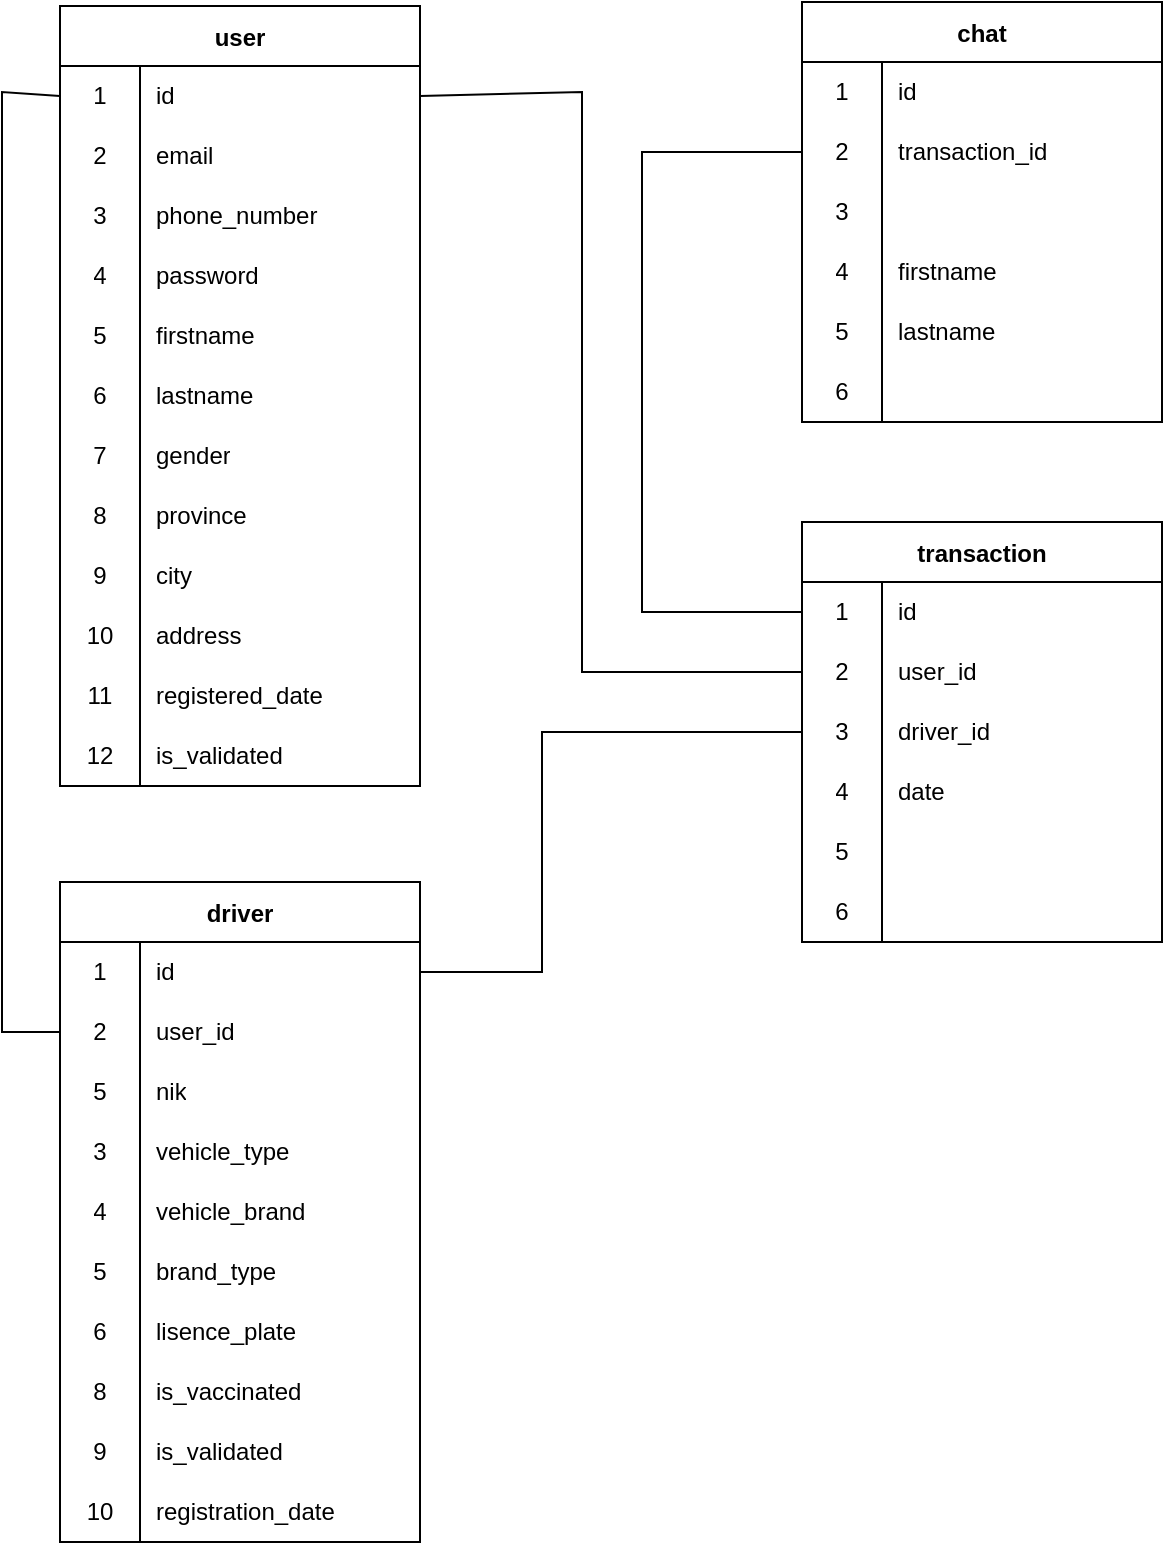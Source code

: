 <mxfile version="20.7.2" type="device"><diagram id="0uTkHXqYrt8VsNMhN0Wk" name="Page-1"><mxGraphModel dx="879" dy="506" grid="1" gridSize="10" guides="1" tooltips="1" connect="1" arrows="1" fold="1" page="1" pageScale="1" pageWidth="850" pageHeight="1100" math="0" shadow="0"><root><mxCell id="0"/><mxCell id="1" parent="0"/><mxCell id="mK8PE-JfSmVVqiOsxwQv-1" value="user" style="shape=table;startSize=30;container=1;collapsible=0;childLayout=tableLayout;fixedRows=1;rowLines=0;fontStyle=1;" parent="1" vertex="1"><mxGeometry x="79" y="282" width="180" height="390" as="geometry"/></mxCell><mxCell id="mK8PE-JfSmVVqiOsxwQv-2" value="" style="shape=tableRow;horizontal=0;startSize=0;swimlaneHead=0;swimlaneBody=0;top=0;left=0;bottom=0;right=0;collapsible=0;dropTarget=0;fillColor=none;points=[[0,0.5],[1,0.5]];portConstraint=eastwest;" parent="mK8PE-JfSmVVqiOsxwQv-1" vertex="1"><mxGeometry y="30" width="180" height="30" as="geometry"/></mxCell><mxCell id="mK8PE-JfSmVVqiOsxwQv-3" value="1" style="shape=partialRectangle;html=1;whiteSpace=wrap;connectable=0;fillColor=none;top=0;left=0;bottom=0;right=0;overflow=hidden;pointerEvents=1;" parent="mK8PE-JfSmVVqiOsxwQv-2" vertex="1"><mxGeometry width="40" height="30" as="geometry"><mxRectangle width="40" height="30" as="alternateBounds"/></mxGeometry></mxCell><mxCell id="mK8PE-JfSmVVqiOsxwQv-4" value="id" style="shape=partialRectangle;html=1;whiteSpace=wrap;connectable=0;fillColor=none;top=0;left=0;bottom=0;right=0;align=left;spacingLeft=6;overflow=hidden;" parent="mK8PE-JfSmVVqiOsxwQv-2" vertex="1"><mxGeometry x="40" width="140" height="30" as="geometry"><mxRectangle width="140" height="30" as="alternateBounds"/></mxGeometry></mxCell><mxCell id="mK8PE-JfSmVVqiOsxwQv-5" value="" style="shape=tableRow;horizontal=0;startSize=0;swimlaneHead=0;swimlaneBody=0;top=0;left=0;bottom=0;right=0;collapsible=0;dropTarget=0;fillColor=none;points=[[0,0.5],[1,0.5]];portConstraint=eastwest;" parent="mK8PE-JfSmVVqiOsxwQv-1" vertex="1"><mxGeometry y="60" width="180" height="30" as="geometry"/></mxCell><mxCell id="mK8PE-JfSmVVqiOsxwQv-6" value="2" style="shape=partialRectangle;html=1;whiteSpace=wrap;connectable=0;fillColor=none;top=0;left=0;bottom=0;right=0;overflow=hidden;" parent="mK8PE-JfSmVVqiOsxwQv-5" vertex="1"><mxGeometry width="40" height="30" as="geometry"><mxRectangle width="40" height="30" as="alternateBounds"/></mxGeometry></mxCell><mxCell id="mK8PE-JfSmVVqiOsxwQv-7" value="email" style="shape=partialRectangle;html=1;whiteSpace=wrap;connectable=0;fillColor=none;top=0;left=0;bottom=0;right=0;align=left;spacingLeft=6;overflow=hidden;" parent="mK8PE-JfSmVVqiOsxwQv-5" vertex="1"><mxGeometry x="40" width="140" height="30" as="geometry"><mxRectangle width="140" height="30" as="alternateBounds"/></mxGeometry></mxCell><mxCell id="mK8PE-JfSmVVqiOsxwQv-8" value="" style="shape=tableRow;horizontal=0;startSize=0;swimlaneHead=0;swimlaneBody=0;top=0;left=0;bottom=0;right=0;collapsible=0;dropTarget=0;fillColor=none;points=[[0,0.5],[1,0.5]];portConstraint=eastwest;" parent="mK8PE-JfSmVVqiOsxwQv-1" vertex="1"><mxGeometry y="90" width="180" height="30" as="geometry"/></mxCell><mxCell id="mK8PE-JfSmVVqiOsxwQv-9" value="3" style="shape=partialRectangle;html=1;whiteSpace=wrap;connectable=0;fillColor=none;top=0;left=0;bottom=0;right=0;overflow=hidden;" parent="mK8PE-JfSmVVqiOsxwQv-8" vertex="1"><mxGeometry width="40" height="30" as="geometry"><mxRectangle width="40" height="30" as="alternateBounds"/></mxGeometry></mxCell><mxCell id="mK8PE-JfSmVVqiOsxwQv-10" value="phone_number" style="shape=partialRectangle;html=1;whiteSpace=wrap;connectable=0;fillColor=none;top=0;left=0;bottom=0;right=0;align=left;spacingLeft=6;overflow=hidden;" parent="mK8PE-JfSmVVqiOsxwQv-8" vertex="1"><mxGeometry x="40" width="140" height="30" as="geometry"><mxRectangle width="140" height="30" as="alternateBounds"/></mxGeometry></mxCell><mxCell id="-pqpQh3hm6-zSNJLL5xy-1" style="shape=tableRow;horizontal=0;startSize=0;swimlaneHead=0;swimlaneBody=0;top=0;left=0;bottom=0;right=0;collapsible=0;dropTarget=0;fillColor=none;points=[[0,0.5],[1,0.5]];portConstraint=eastwest;" vertex="1" parent="mK8PE-JfSmVVqiOsxwQv-1"><mxGeometry y="120" width="180" height="30" as="geometry"/></mxCell><mxCell id="-pqpQh3hm6-zSNJLL5xy-2" value="4" style="shape=partialRectangle;html=1;whiteSpace=wrap;connectable=0;fillColor=none;top=0;left=0;bottom=0;right=0;overflow=hidden;" vertex="1" parent="-pqpQh3hm6-zSNJLL5xy-1"><mxGeometry width="40" height="30" as="geometry"><mxRectangle width="40" height="30" as="alternateBounds"/></mxGeometry></mxCell><mxCell id="-pqpQh3hm6-zSNJLL5xy-3" value="password" style="shape=partialRectangle;html=1;whiteSpace=wrap;connectable=0;fillColor=none;top=0;left=0;bottom=0;right=0;align=left;spacingLeft=6;overflow=hidden;" vertex="1" parent="-pqpQh3hm6-zSNJLL5xy-1"><mxGeometry x="40" width="140" height="30" as="geometry"><mxRectangle width="140" height="30" as="alternateBounds"/></mxGeometry></mxCell><mxCell id="mK8PE-JfSmVVqiOsxwQv-11" style="shape=tableRow;horizontal=0;startSize=0;swimlaneHead=0;swimlaneBody=0;top=0;left=0;bottom=0;right=0;collapsible=0;dropTarget=0;fillColor=none;points=[[0,0.5],[1,0.5]];portConstraint=eastwest;" parent="mK8PE-JfSmVVqiOsxwQv-1" vertex="1"><mxGeometry y="150" width="180" height="30" as="geometry"/></mxCell><mxCell id="mK8PE-JfSmVVqiOsxwQv-12" value="5" style="shape=partialRectangle;html=1;whiteSpace=wrap;connectable=0;fillColor=none;top=0;left=0;bottom=0;right=0;overflow=hidden;" parent="mK8PE-JfSmVVqiOsxwQv-11" vertex="1"><mxGeometry width="40" height="30" as="geometry"><mxRectangle width="40" height="30" as="alternateBounds"/></mxGeometry></mxCell><mxCell id="mK8PE-JfSmVVqiOsxwQv-13" value="firstname" style="shape=partialRectangle;html=1;whiteSpace=wrap;connectable=0;fillColor=none;top=0;left=0;bottom=0;right=0;align=left;spacingLeft=6;overflow=hidden;" parent="mK8PE-JfSmVVqiOsxwQv-11" vertex="1"><mxGeometry x="40" width="140" height="30" as="geometry"><mxRectangle width="140" height="30" as="alternateBounds"/></mxGeometry></mxCell><mxCell id="mK8PE-JfSmVVqiOsxwQv-14" style="shape=tableRow;horizontal=0;startSize=0;swimlaneHead=0;swimlaneBody=0;top=0;left=0;bottom=0;right=0;collapsible=0;dropTarget=0;fillColor=none;points=[[0,0.5],[1,0.5]];portConstraint=eastwest;" parent="mK8PE-JfSmVVqiOsxwQv-1" vertex="1"><mxGeometry y="180" width="180" height="30" as="geometry"/></mxCell><mxCell id="mK8PE-JfSmVVqiOsxwQv-15" value="6" style="shape=partialRectangle;html=1;whiteSpace=wrap;connectable=0;fillColor=none;top=0;left=0;bottom=0;right=0;overflow=hidden;" parent="mK8PE-JfSmVVqiOsxwQv-14" vertex="1"><mxGeometry width="40" height="30" as="geometry"><mxRectangle width="40" height="30" as="alternateBounds"/></mxGeometry></mxCell><mxCell id="mK8PE-JfSmVVqiOsxwQv-16" value="lastname" style="shape=partialRectangle;html=1;whiteSpace=wrap;connectable=0;fillColor=none;top=0;left=0;bottom=0;right=0;align=left;spacingLeft=6;overflow=hidden;" parent="mK8PE-JfSmVVqiOsxwQv-14" vertex="1"><mxGeometry x="40" width="140" height="30" as="geometry"><mxRectangle width="140" height="30" as="alternateBounds"/></mxGeometry></mxCell><mxCell id="mK8PE-JfSmVVqiOsxwQv-77" style="shape=tableRow;horizontal=0;startSize=0;swimlaneHead=0;swimlaneBody=0;top=0;left=0;bottom=0;right=0;collapsible=0;dropTarget=0;fillColor=none;points=[[0,0.5],[1,0.5]];portConstraint=eastwest;" parent="mK8PE-JfSmVVqiOsxwQv-1" vertex="1"><mxGeometry y="210" width="180" height="30" as="geometry"/></mxCell><mxCell id="mK8PE-JfSmVVqiOsxwQv-78" value="7" style="shape=partialRectangle;html=1;whiteSpace=wrap;connectable=0;fillColor=none;top=0;left=0;bottom=0;right=0;overflow=hidden;" parent="mK8PE-JfSmVVqiOsxwQv-77" vertex="1"><mxGeometry width="40" height="30" as="geometry"><mxRectangle width="40" height="30" as="alternateBounds"/></mxGeometry></mxCell><mxCell id="mK8PE-JfSmVVqiOsxwQv-79" value="gender" style="shape=partialRectangle;html=1;whiteSpace=wrap;connectable=0;fillColor=none;top=0;left=0;bottom=0;right=0;align=left;spacingLeft=6;overflow=hidden;" parent="mK8PE-JfSmVVqiOsxwQv-77" vertex="1"><mxGeometry x="40" width="140" height="30" as="geometry"><mxRectangle width="140" height="30" as="alternateBounds"/></mxGeometry></mxCell><mxCell id="-pqpQh3hm6-zSNJLL5xy-10" style="shape=tableRow;horizontal=0;startSize=0;swimlaneHead=0;swimlaneBody=0;top=0;left=0;bottom=0;right=0;collapsible=0;dropTarget=0;fillColor=none;points=[[0,0.5],[1,0.5]];portConstraint=eastwest;" vertex="1" parent="mK8PE-JfSmVVqiOsxwQv-1"><mxGeometry y="240" width="180" height="30" as="geometry"/></mxCell><mxCell id="-pqpQh3hm6-zSNJLL5xy-11" value="8" style="shape=partialRectangle;html=1;whiteSpace=wrap;connectable=0;fillColor=none;top=0;left=0;bottom=0;right=0;overflow=hidden;" vertex="1" parent="-pqpQh3hm6-zSNJLL5xy-10"><mxGeometry width="40" height="30" as="geometry"><mxRectangle width="40" height="30" as="alternateBounds"/></mxGeometry></mxCell><mxCell id="-pqpQh3hm6-zSNJLL5xy-12" value="province" style="shape=partialRectangle;html=1;whiteSpace=wrap;connectable=0;fillColor=none;top=0;left=0;bottom=0;right=0;align=left;spacingLeft=6;overflow=hidden;" vertex="1" parent="-pqpQh3hm6-zSNJLL5xy-10"><mxGeometry x="40" width="140" height="30" as="geometry"><mxRectangle width="140" height="30" as="alternateBounds"/></mxGeometry></mxCell><mxCell id="-pqpQh3hm6-zSNJLL5xy-7" style="shape=tableRow;horizontal=0;startSize=0;swimlaneHead=0;swimlaneBody=0;top=0;left=0;bottom=0;right=0;collapsible=0;dropTarget=0;fillColor=none;points=[[0,0.5],[1,0.5]];portConstraint=eastwest;" vertex="1" parent="mK8PE-JfSmVVqiOsxwQv-1"><mxGeometry y="270" width="180" height="30" as="geometry"/></mxCell><mxCell id="-pqpQh3hm6-zSNJLL5xy-8" value="9" style="shape=partialRectangle;html=1;whiteSpace=wrap;connectable=0;fillColor=none;top=0;left=0;bottom=0;right=0;overflow=hidden;" vertex="1" parent="-pqpQh3hm6-zSNJLL5xy-7"><mxGeometry width="40" height="30" as="geometry"><mxRectangle width="40" height="30" as="alternateBounds"/></mxGeometry></mxCell><mxCell id="-pqpQh3hm6-zSNJLL5xy-9" value="city" style="shape=partialRectangle;html=1;whiteSpace=wrap;connectable=0;fillColor=none;top=0;left=0;bottom=0;right=0;align=left;spacingLeft=6;overflow=hidden;" vertex="1" parent="-pqpQh3hm6-zSNJLL5xy-7"><mxGeometry x="40" width="140" height="30" as="geometry"><mxRectangle width="140" height="30" as="alternateBounds"/></mxGeometry></mxCell><mxCell id="-pqpQh3hm6-zSNJLL5xy-4" style="shape=tableRow;horizontal=0;startSize=0;swimlaneHead=0;swimlaneBody=0;top=0;left=0;bottom=0;right=0;collapsible=0;dropTarget=0;fillColor=none;points=[[0,0.5],[1,0.5]];portConstraint=eastwest;" vertex="1" parent="mK8PE-JfSmVVqiOsxwQv-1"><mxGeometry y="300" width="180" height="30" as="geometry"/></mxCell><mxCell id="-pqpQh3hm6-zSNJLL5xy-5" value="10" style="shape=partialRectangle;html=1;whiteSpace=wrap;connectable=0;fillColor=none;top=0;left=0;bottom=0;right=0;overflow=hidden;" vertex="1" parent="-pqpQh3hm6-zSNJLL5xy-4"><mxGeometry width="40" height="30" as="geometry"><mxRectangle width="40" height="30" as="alternateBounds"/></mxGeometry></mxCell><mxCell id="-pqpQh3hm6-zSNJLL5xy-6" value="address" style="shape=partialRectangle;html=1;whiteSpace=wrap;connectable=0;fillColor=none;top=0;left=0;bottom=0;right=0;align=left;spacingLeft=6;overflow=hidden;" vertex="1" parent="-pqpQh3hm6-zSNJLL5xy-4"><mxGeometry x="40" width="140" height="30" as="geometry"><mxRectangle width="140" height="30" as="alternateBounds"/></mxGeometry></mxCell><mxCell id="mK8PE-JfSmVVqiOsxwQv-90" style="shape=tableRow;horizontal=0;startSize=0;swimlaneHead=0;swimlaneBody=0;top=0;left=0;bottom=0;right=0;collapsible=0;dropTarget=0;fillColor=none;points=[[0,0.5],[1,0.5]];portConstraint=eastwest;" parent="mK8PE-JfSmVVqiOsxwQv-1" vertex="1"><mxGeometry y="330" width="180" height="30" as="geometry"/></mxCell><mxCell id="mK8PE-JfSmVVqiOsxwQv-91" value="11" style="shape=partialRectangle;html=1;whiteSpace=wrap;connectable=0;fillColor=none;top=0;left=0;bottom=0;right=0;overflow=hidden;" parent="mK8PE-JfSmVVqiOsxwQv-90" vertex="1"><mxGeometry width="40" height="30" as="geometry"><mxRectangle width="40" height="30" as="alternateBounds"/></mxGeometry></mxCell><mxCell id="mK8PE-JfSmVVqiOsxwQv-92" value="registered_date" style="shape=partialRectangle;html=1;whiteSpace=wrap;connectable=0;fillColor=none;top=0;left=0;bottom=0;right=0;align=left;spacingLeft=6;overflow=hidden;" parent="mK8PE-JfSmVVqiOsxwQv-90" vertex="1"><mxGeometry x="40" width="140" height="30" as="geometry"><mxRectangle width="140" height="30" as="alternateBounds"/></mxGeometry></mxCell><mxCell id="mK8PE-JfSmVVqiOsxwQv-93" style="shape=tableRow;horizontal=0;startSize=0;swimlaneHead=0;swimlaneBody=0;top=0;left=0;bottom=0;right=0;collapsible=0;dropTarget=0;fillColor=none;points=[[0,0.5],[1,0.5]];portConstraint=eastwest;" parent="mK8PE-JfSmVVqiOsxwQv-1" vertex="1"><mxGeometry y="360" width="180" height="30" as="geometry"/></mxCell><mxCell id="mK8PE-JfSmVVqiOsxwQv-94" value="12" style="shape=partialRectangle;html=1;whiteSpace=wrap;connectable=0;fillColor=none;top=0;left=0;bottom=0;right=0;overflow=hidden;" parent="mK8PE-JfSmVVqiOsxwQv-93" vertex="1"><mxGeometry width="40" height="30" as="geometry"><mxRectangle width="40" height="30" as="alternateBounds"/></mxGeometry></mxCell><mxCell id="mK8PE-JfSmVVqiOsxwQv-95" value="is_validated" style="shape=partialRectangle;html=1;whiteSpace=wrap;connectable=0;fillColor=none;top=0;left=0;bottom=0;right=0;align=left;spacingLeft=6;overflow=hidden;" parent="mK8PE-JfSmVVqiOsxwQv-93" vertex="1"><mxGeometry x="40" width="140" height="30" as="geometry"><mxRectangle width="140" height="30" as="alternateBounds"/></mxGeometry></mxCell><mxCell id="mK8PE-JfSmVVqiOsxwQv-20" value="chat" style="shape=table;startSize=30;container=1;collapsible=0;childLayout=tableLayout;fixedRows=1;rowLines=0;fontStyle=1;" parent="1" vertex="1"><mxGeometry x="450" y="280" width="180" height="210" as="geometry"/></mxCell><mxCell id="mK8PE-JfSmVVqiOsxwQv-21" value="" style="shape=tableRow;horizontal=0;startSize=0;swimlaneHead=0;swimlaneBody=0;top=0;left=0;bottom=0;right=0;collapsible=0;dropTarget=0;fillColor=none;points=[[0,0.5],[1,0.5]];portConstraint=eastwest;" parent="mK8PE-JfSmVVqiOsxwQv-20" vertex="1"><mxGeometry y="30" width="180" height="30" as="geometry"/></mxCell><mxCell id="mK8PE-JfSmVVqiOsxwQv-22" value="1" style="shape=partialRectangle;html=1;whiteSpace=wrap;connectable=0;fillColor=none;top=0;left=0;bottom=0;right=0;overflow=hidden;pointerEvents=1;" parent="mK8PE-JfSmVVqiOsxwQv-21" vertex="1"><mxGeometry width="40" height="30" as="geometry"><mxRectangle width="40" height="30" as="alternateBounds"/></mxGeometry></mxCell><mxCell id="mK8PE-JfSmVVqiOsxwQv-23" value="id" style="shape=partialRectangle;html=1;whiteSpace=wrap;connectable=0;fillColor=none;top=0;left=0;bottom=0;right=0;align=left;spacingLeft=6;overflow=hidden;" parent="mK8PE-JfSmVVqiOsxwQv-21" vertex="1"><mxGeometry x="40" width="140" height="30" as="geometry"><mxRectangle width="140" height="30" as="alternateBounds"/></mxGeometry></mxCell><mxCell id="mK8PE-JfSmVVqiOsxwQv-24" value="" style="shape=tableRow;horizontal=0;startSize=0;swimlaneHead=0;swimlaneBody=0;top=0;left=0;bottom=0;right=0;collapsible=0;dropTarget=0;fillColor=none;points=[[0,0.5],[1,0.5]];portConstraint=eastwest;" parent="mK8PE-JfSmVVqiOsxwQv-20" vertex="1"><mxGeometry y="60" width="180" height="30" as="geometry"/></mxCell><mxCell id="mK8PE-JfSmVVqiOsxwQv-25" value="2" style="shape=partialRectangle;html=1;whiteSpace=wrap;connectable=0;fillColor=none;top=0;left=0;bottom=0;right=0;overflow=hidden;" parent="mK8PE-JfSmVVqiOsxwQv-24" vertex="1"><mxGeometry width="40" height="30" as="geometry"><mxRectangle width="40" height="30" as="alternateBounds"/></mxGeometry></mxCell><mxCell id="mK8PE-JfSmVVqiOsxwQv-26" value="transaction_id" style="shape=partialRectangle;html=1;whiteSpace=wrap;connectable=0;fillColor=none;top=0;left=0;bottom=0;right=0;align=left;spacingLeft=6;overflow=hidden;" parent="mK8PE-JfSmVVqiOsxwQv-24" vertex="1"><mxGeometry x="40" width="140" height="30" as="geometry"><mxRectangle width="140" height="30" as="alternateBounds"/></mxGeometry></mxCell><mxCell id="mK8PE-JfSmVVqiOsxwQv-27" value="" style="shape=tableRow;horizontal=0;startSize=0;swimlaneHead=0;swimlaneBody=0;top=0;left=0;bottom=0;right=0;collapsible=0;dropTarget=0;fillColor=none;points=[[0,0.5],[1,0.5]];portConstraint=eastwest;" parent="mK8PE-JfSmVVqiOsxwQv-20" vertex="1"><mxGeometry y="90" width="180" height="30" as="geometry"/></mxCell><mxCell id="mK8PE-JfSmVVqiOsxwQv-28" value="3" style="shape=partialRectangle;html=1;whiteSpace=wrap;connectable=0;fillColor=none;top=0;left=0;bottom=0;right=0;overflow=hidden;" parent="mK8PE-JfSmVVqiOsxwQv-27" vertex="1"><mxGeometry width="40" height="30" as="geometry"><mxRectangle width="40" height="30" as="alternateBounds"/></mxGeometry></mxCell><mxCell id="mK8PE-JfSmVVqiOsxwQv-29" value="" style="shape=partialRectangle;html=1;whiteSpace=wrap;connectable=0;fillColor=none;top=0;left=0;bottom=0;right=0;align=left;spacingLeft=6;overflow=hidden;" parent="mK8PE-JfSmVVqiOsxwQv-27" vertex="1"><mxGeometry x="40" width="140" height="30" as="geometry"><mxRectangle width="140" height="30" as="alternateBounds"/></mxGeometry></mxCell><mxCell id="mK8PE-JfSmVVqiOsxwQv-30" style="shape=tableRow;horizontal=0;startSize=0;swimlaneHead=0;swimlaneBody=0;top=0;left=0;bottom=0;right=0;collapsible=0;dropTarget=0;fillColor=none;points=[[0,0.5],[1,0.5]];portConstraint=eastwest;" parent="mK8PE-JfSmVVqiOsxwQv-20" vertex="1"><mxGeometry y="120" width="180" height="30" as="geometry"/></mxCell><mxCell id="mK8PE-JfSmVVqiOsxwQv-31" value="4" style="shape=partialRectangle;html=1;whiteSpace=wrap;connectable=0;fillColor=none;top=0;left=0;bottom=0;right=0;overflow=hidden;" parent="mK8PE-JfSmVVqiOsxwQv-30" vertex="1"><mxGeometry width="40" height="30" as="geometry"><mxRectangle width="40" height="30" as="alternateBounds"/></mxGeometry></mxCell><mxCell id="mK8PE-JfSmVVqiOsxwQv-32" value="firstname" style="shape=partialRectangle;html=1;whiteSpace=wrap;connectable=0;fillColor=none;top=0;left=0;bottom=0;right=0;align=left;spacingLeft=6;overflow=hidden;" parent="mK8PE-JfSmVVqiOsxwQv-30" vertex="1"><mxGeometry x="40" width="140" height="30" as="geometry"><mxRectangle width="140" height="30" as="alternateBounds"/></mxGeometry></mxCell><mxCell id="mK8PE-JfSmVVqiOsxwQv-33" style="shape=tableRow;horizontal=0;startSize=0;swimlaneHead=0;swimlaneBody=0;top=0;left=0;bottom=0;right=0;collapsible=0;dropTarget=0;fillColor=none;points=[[0,0.5],[1,0.5]];portConstraint=eastwest;" parent="mK8PE-JfSmVVqiOsxwQv-20" vertex="1"><mxGeometry y="150" width="180" height="30" as="geometry"/></mxCell><mxCell id="mK8PE-JfSmVVqiOsxwQv-34" value="5" style="shape=partialRectangle;html=1;whiteSpace=wrap;connectable=0;fillColor=none;top=0;left=0;bottom=0;right=0;overflow=hidden;" parent="mK8PE-JfSmVVqiOsxwQv-33" vertex="1"><mxGeometry width="40" height="30" as="geometry"><mxRectangle width="40" height="30" as="alternateBounds"/></mxGeometry></mxCell><mxCell id="mK8PE-JfSmVVqiOsxwQv-35" value="lastname" style="shape=partialRectangle;html=1;whiteSpace=wrap;connectable=0;fillColor=none;top=0;left=0;bottom=0;right=0;align=left;spacingLeft=6;overflow=hidden;" parent="mK8PE-JfSmVVqiOsxwQv-33" vertex="1"><mxGeometry x="40" width="140" height="30" as="geometry"><mxRectangle width="140" height="30" as="alternateBounds"/></mxGeometry></mxCell><mxCell id="mK8PE-JfSmVVqiOsxwQv-36" style="shape=tableRow;horizontal=0;startSize=0;swimlaneHead=0;swimlaneBody=0;top=0;left=0;bottom=0;right=0;collapsible=0;dropTarget=0;fillColor=none;points=[[0,0.5],[1,0.5]];portConstraint=eastwest;" parent="mK8PE-JfSmVVqiOsxwQv-20" vertex="1"><mxGeometry y="180" width="180" height="30" as="geometry"/></mxCell><mxCell id="mK8PE-JfSmVVqiOsxwQv-37" value="6" style="shape=partialRectangle;html=1;whiteSpace=wrap;connectable=0;fillColor=none;top=0;left=0;bottom=0;right=0;overflow=hidden;" parent="mK8PE-JfSmVVqiOsxwQv-36" vertex="1"><mxGeometry width="40" height="30" as="geometry"><mxRectangle width="40" height="30" as="alternateBounds"/></mxGeometry></mxCell><mxCell id="mK8PE-JfSmVVqiOsxwQv-38" style="shape=partialRectangle;html=1;whiteSpace=wrap;connectable=0;fillColor=none;top=0;left=0;bottom=0;right=0;align=left;spacingLeft=6;overflow=hidden;" parent="mK8PE-JfSmVVqiOsxwQv-36" vertex="1"><mxGeometry x="40" width="140" height="30" as="geometry"><mxRectangle width="140" height="30" as="alternateBounds"/></mxGeometry></mxCell><mxCell id="mK8PE-JfSmVVqiOsxwQv-39" value="transaction" style="shape=table;startSize=30;container=1;collapsible=0;childLayout=tableLayout;fixedRows=1;rowLines=0;fontStyle=1;" parent="1" vertex="1"><mxGeometry x="450" y="540" width="180" height="210" as="geometry"/></mxCell><mxCell id="mK8PE-JfSmVVqiOsxwQv-40" value="" style="shape=tableRow;horizontal=0;startSize=0;swimlaneHead=0;swimlaneBody=0;top=0;left=0;bottom=0;right=0;collapsible=0;dropTarget=0;fillColor=none;points=[[0,0.5],[1,0.5]];portConstraint=eastwest;" parent="mK8PE-JfSmVVqiOsxwQv-39" vertex="1"><mxGeometry y="30" width="180" height="30" as="geometry"/></mxCell><mxCell id="mK8PE-JfSmVVqiOsxwQv-41" value="1" style="shape=partialRectangle;html=1;whiteSpace=wrap;connectable=0;fillColor=none;top=0;left=0;bottom=0;right=0;overflow=hidden;pointerEvents=1;" parent="mK8PE-JfSmVVqiOsxwQv-40" vertex="1"><mxGeometry width="40" height="30" as="geometry"><mxRectangle width="40" height="30" as="alternateBounds"/></mxGeometry></mxCell><mxCell id="mK8PE-JfSmVVqiOsxwQv-42" value="id" style="shape=partialRectangle;html=1;whiteSpace=wrap;connectable=0;fillColor=none;top=0;left=0;bottom=0;right=0;align=left;spacingLeft=6;overflow=hidden;" parent="mK8PE-JfSmVVqiOsxwQv-40" vertex="1"><mxGeometry x="40" width="140" height="30" as="geometry"><mxRectangle width="140" height="30" as="alternateBounds"/></mxGeometry></mxCell><mxCell id="mK8PE-JfSmVVqiOsxwQv-43" value="" style="shape=tableRow;horizontal=0;startSize=0;swimlaneHead=0;swimlaneBody=0;top=0;left=0;bottom=0;right=0;collapsible=0;dropTarget=0;fillColor=none;points=[[0,0.5],[1,0.5]];portConstraint=eastwest;" parent="mK8PE-JfSmVVqiOsxwQv-39" vertex="1"><mxGeometry y="60" width="180" height="30" as="geometry"/></mxCell><mxCell id="mK8PE-JfSmVVqiOsxwQv-44" value="2" style="shape=partialRectangle;html=1;whiteSpace=wrap;connectable=0;fillColor=none;top=0;left=0;bottom=0;right=0;overflow=hidden;" parent="mK8PE-JfSmVVqiOsxwQv-43" vertex="1"><mxGeometry width="40" height="30" as="geometry"><mxRectangle width="40" height="30" as="alternateBounds"/></mxGeometry></mxCell><mxCell id="mK8PE-JfSmVVqiOsxwQv-45" value="user_id" style="shape=partialRectangle;html=1;whiteSpace=wrap;connectable=0;fillColor=none;top=0;left=0;bottom=0;right=0;align=left;spacingLeft=6;overflow=hidden;" parent="mK8PE-JfSmVVqiOsxwQv-43" vertex="1"><mxGeometry x="40" width="140" height="30" as="geometry"><mxRectangle width="140" height="30" as="alternateBounds"/></mxGeometry></mxCell><mxCell id="mK8PE-JfSmVVqiOsxwQv-46" value="" style="shape=tableRow;horizontal=0;startSize=0;swimlaneHead=0;swimlaneBody=0;top=0;left=0;bottom=0;right=0;collapsible=0;dropTarget=0;fillColor=none;points=[[0,0.5],[1,0.5]];portConstraint=eastwest;" parent="mK8PE-JfSmVVqiOsxwQv-39" vertex="1"><mxGeometry y="90" width="180" height="30" as="geometry"/></mxCell><mxCell id="mK8PE-JfSmVVqiOsxwQv-47" value="3" style="shape=partialRectangle;html=1;whiteSpace=wrap;connectable=0;fillColor=none;top=0;left=0;bottom=0;right=0;overflow=hidden;" parent="mK8PE-JfSmVVqiOsxwQv-46" vertex="1"><mxGeometry width="40" height="30" as="geometry"><mxRectangle width="40" height="30" as="alternateBounds"/></mxGeometry></mxCell><mxCell id="mK8PE-JfSmVVqiOsxwQv-48" value="driver_id" style="shape=partialRectangle;html=1;whiteSpace=wrap;connectable=0;fillColor=none;top=0;left=0;bottom=0;right=0;align=left;spacingLeft=6;overflow=hidden;" parent="mK8PE-JfSmVVqiOsxwQv-46" vertex="1"><mxGeometry x="40" width="140" height="30" as="geometry"><mxRectangle width="140" height="30" as="alternateBounds"/></mxGeometry></mxCell><mxCell id="mK8PE-JfSmVVqiOsxwQv-49" style="shape=tableRow;horizontal=0;startSize=0;swimlaneHead=0;swimlaneBody=0;top=0;left=0;bottom=0;right=0;collapsible=0;dropTarget=0;fillColor=none;points=[[0,0.5],[1,0.5]];portConstraint=eastwest;" parent="mK8PE-JfSmVVqiOsxwQv-39" vertex="1"><mxGeometry y="120" width="180" height="30" as="geometry"/></mxCell><mxCell id="mK8PE-JfSmVVqiOsxwQv-50" value="4" style="shape=partialRectangle;html=1;whiteSpace=wrap;connectable=0;fillColor=none;top=0;left=0;bottom=0;right=0;overflow=hidden;" parent="mK8PE-JfSmVVqiOsxwQv-49" vertex="1"><mxGeometry width="40" height="30" as="geometry"><mxRectangle width="40" height="30" as="alternateBounds"/></mxGeometry></mxCell><mxCell id="mK8PE-JfSmVVqiOsxwQv-51" value="date" style="shape=partialRectangle;html=1;whiteSpace=wrap;connectable=0;fillColor=none;top=0;left=0;bottom=0;right=0;align=left;spacingLeft=6;overflow=hidden;" parent="mK8PE-JfSmVVqiOsxwQv-49" vertex="1"><mxGeometry x="40" width="140" height="30" as="geometry"><mxRectangle width="140" height="30" as="alternateBounds"/></mxGeometry></mxCell><mxCell id="mK8PE-JfSmVVqiOsxwQv-52" style="shape=tableRow;horizontal=0;startSize=0;swimlaneHead=0;swimlaneBody=0;top=0;left=0;bottom=0;right=0;collapsible=0;dropTarget=0;fillColor=none;points=[[0,0.5],[1,0.5]];portConstraint=eastwest;" parent="mK8PE-JfSmVVqiOsxwQv-39" vertex="1"><mxGeometry y="150" width="180" height="30" as="geometry"/></mxCell><mxCell id="mK8PE-JfSmVVqiOsxwQv-53" value="5" style="shape=partialRectangle;html=1;whiteSpace=wrap;connectable=0;fillColor=none;top=0;left=0;bottom=0;right=0;overflow=hidden;" parent="mK8PE-JfSmVVqiOsxwQv-52" vertex="1"><mxGeometry width="40" height="30" as="geometry"><mxRectangle width="40" height="30" as="alternateBounds"/></mxGeometry></mxCell><mxCell id="mK8PE-JfSmVVqiOsxwQv-54" value="" style="shape=partialRectangle;html=1;whiteSpace=wrap;connectable=0;fillColor=none;top=0;left=0;bottom=0;right=0;align=left;spacingLeft=6;overflow=hidden;" parent="mK8PE-JfSmVVqiOsxwQv-52" vertex="1"><mxGeometry x="40" width="140" height="30" as="geometry"><mxRectangle width="140" height="30" as="alternateBounds"/></mxGeometry></mxCell><mxCell id="mK8PE-JfSmVVqiOsxwQv-55" style="shape=tableRow;horizontal=0;startSize=0;swimlaneHead=0;swimlaneBody=0;top=0;left=0;bottom=0;right=0;collapsible=0;dropTarget=0;fillColor=none;points=[[0,0.5],[1,0.5]];portConstraint=eastwest;" parent="mK8PE-JfSmVVqiOsxwQv-39" vertex="1"><mxGeometry y="180" width="180" height="30" as="geometry"/></mxCell><mxCell id="mK8PE-JfSmVVqiOsxwQv-56" value="6" style="shape=partialRectangle;html=1;whiteSpace=wrap;connectable=0;fillColor=none;top=0;left=0;bottom=0;right=0;overflow=hidden;" parent="mK8PE-JfSmVVqiOsxwQv-55" vertex="1"><mxGeometry width="40" height="30" as="geometry"><mxRectangle width="40" height="30" as="alternateBounds"/></mxGeometry></mxCell><mxCell id="mK8PE-JfSmVVqiOsxwQv-57" style="shape=partialRectangle;html=1;whiteSpace=wrap;connectable=0;fillColor=none;top=0;left=0;bottom=0;right=0;align=left;spacingLeft=6;overflow=hidden;" parent="mK8PE-JfSmVVqiOsxwQv-55" vertex="1"><mxGeometry x="40" width="140" height="30" as="geometry"><mxRectangle width="140" height="30" as="alternateBounds"/></mxGeometry></mxCell><mxCell id="mK8PE-JfSmVVqiOsxwQv-58" value="driver" style="shape=table;startSize=30;container=1;collapsible=0;childLayout=tableLayout;fixedRows=1;rowLines=0;fontStyle=1;" parent="1" vertex="1"><mxGeometry x="79" y="720" width="180" height="330" as="geometry"/></mxCell><mxCell id="mK8PE-JfSmVVqiOsxwQv-59" value="" style="shape=tableRow;horizontal=0;startSize=0;swimlaneHead=0;swimlaneBody=0;top=0;left=0;bottom=0;right=0;collapsible=0;dropTarget=0;fillColor=none;points=[[0,0.5],[1,0.5]];portConstraint=eastwest;" parent="mK8PE-JfSmVVqiOsxwQv-58" vertex="1"><mxGeometry y="30" width="180" height="30" as="geometry"/></mxCell><mxCell id="mK8PE-JfSmVVqiOsxwQv-60" value="1" style="shape=partialRectangle;html=1;whiteSpace=wrap;connectable=0;fillColor=none;top=0;left=0;bottom=0;right=0;overflow=hidden;pointerEvents=1;" parent="mK8PE-JfSmVVqiOsxwQv-59" vertex="1"><mxGeometry width="40" height="30" as="geometry"><mxRectangle width="40" height="30" as="alternateBounds"/></mxGeometry></mxCell><mxCell id="mK8PE-JfSmVVqiOsxwQv-61" value="id" style="shape=partialRectangle;html=1;whiteSpace=wrap;connectable=0;fillColor=none;top=0;left=0;bottom=0;right=0;align=left;spacingLeft=6;overflow=hidden;" parent="mK8PE-JfSmVVqiOsxwQv-59" vertex="1"><mxGeometry x="40" width="140" height="30" as="geometry"><mxRectangle width="140" height="30" as="alternateBounds"/></mxGeometry></mxCell><mxCell id="mK8PE-JfSmVVqiOsxwQv-62" value="" style="shape=tableRow;horizontal=0;startSize=0;swimlaneHead=0;swimlaneBody=0;top=0;left=0;bottom=0;right=0;collapsible=0;dropTarget=0;fillColor=none;points=[[0,0.5],[1,0.5]];portConstraint=eastwest;" parent="mK8PE-JfSmVVqiOsxwQv-58" vertex="1"><mxGeometry y="60" width="180" height="30" as="geometry"/></mxCell><mxCell id="mK8PE-JfSmVVqiOsxwQv-63" value="2" style="shape=partialRectangle;html=1;whiteSpace=wrap;connectable=0;fillColor=none;top=0;left=0;bottom=0;right=0;overflow=hidden;" parent="mK8PE-JfSmVVqiOsxwQv-62" vertex="1"><mxGeometry width="40" height="30" as="geometry"><mxRectangle width="40" height="30" as="alternateBounds"/></mxGeometry></mxCell><mxCell id="mK8PE-JfSmVVqiOsxwQv-64" value="user_id" style="shape=partialRectangle;html=1;whiteSpace=wrap;connectable=0;fillColor=none;top=0;left=0;bottom=0;right=0;align=left;spacingLeft=6;overflow=hidden;" parent="mK8PE-JfSmVVqiOsxwQv-62" vertex="1"><mxGeometry x="40" width="140" height="30" as="geometry"><mxRectangle width="140" height="30" as="alternateBounds"/></mxGeometry></mxCell><mxCell id="mK8PE-JfSmVVqiOsxwQv-71" style="shape=tableRow;horizontal=0;startSize=0;swimlaneHead=0;swimlaneBody=0;top=0;left=0;bottom=0;right=0;collapsible=0;dropTarget=0;fillColor=none;points=[[0,0.5],[1,0.5]];portConstraint=eastwest;" parent="mK8PE-JfSmVVqiOsxwQv-58" vertex="1"><mxGeometry y="90" width="180" height="30" as="geometry"/></mxCell><mxCell id="mK8PE-JfSmVVqiOsxwQv-72" value="5" style="shape=partialRectangle;html=1;whiteSpace=wrap;connectable=0;fillColor=none;top=0;left=0;bottom=0;right=0;overflow=hidden;" parent="mK8PE-JfSmVVqiOsxwQv-71" vertex="1"><mxGeometry width="40" height="30" as="geometry"><mxRectangle width="40" height="30" as="alternateBounds"/></mxGeometry></mxCell><mxCell id="mK8PE-JfSmVVqiOsxwQv-73" value="nik" style="shape=partialRectangle;html=1;whiteSpace=wrap;connectable=0;fillColor=none;top=0;left=0;bottom=0;right=0;align=left;spacingLeft=6;overflow=hidden;" parent="mK8PE-JfSmVVqiOsxwQv-71" vertex="1"><mxGeometry x="40" width="140" height="30" as="geometry"><mxRectangle width="140" height="30" as="alternateBounds"/></mxGeometry></mxCell><mxCell id="mK8PE-JfSmVVqiOsxwQv-65" value="" style="shape=tableRow;horizontal=0;startSize=0;swimlaneHead=0;swimlaneBody=0;top=0;left=0;bottom=0;right=0;collapsible=0;dropTarget=0;fillColor=none;points=[[0,0.5],[1,0.5]];portConstraint=eastwest;" parent="mK8PE-JfSmVVqiOsxwQv-58" vertex="1"><mxGeometry y="120" width="180" height="30" as="geometry"/></mxCell><mxCell id="mK8PE-JfSmVVqiOsxwQv-66" value="3" style="shape=partialRectangle;html=1;whiteSpace=wrap;connectable=0;fillColor=none;top=0;left=0;bottom=0;right=0;overflow=hidden;" parent="mK8PE-JfSmVVqiOsxwQv-65" vertex="1"><mxGeometry width="40" height="30" as="geometry"><mxRectangle width="40" height="30" as="alternateBounds"/></mxGeometry></mxCell><mxCell id="mK8PE-JfSmVVqiOsxwQv-67" value="vehicle_type" style="shape=partialRectangle;html=1;whiteSpace=wrap;connectable=0;fillColor=none;top=0;left=0;bottom=0;right=0;align=left;spacingLeft=6;overflow=hidden;" parent="mK8PE-JfSmVVqiOsxwQv-65" vertex="1"><mxGeometry x="40" width="140" height="30" as="geometry"><mxRectangle width="140" height="30" as="alternateBounds"/></mxGeometry></mxCell><mxCell id="-pqpQh3hm6-zSNJLL5xy-13" style="shape=tableRow;horizontal=0;startSize=0;swimlaneHead=0;swimlaneBody=0;top=0;left=0;bottom=0;right=0;collapsible=0;dropTarget=0;fillColor=none;points=[[0,0.5],[1,0.5]];portConstraint=eastwest;" vertex="1" parent="mK8PE-JfSmVVqiOsxwQv-58"><mxGeometry y="150" width="180" height="30" as="geometry"/></mxCell><mxCell id="-pqpQh3hm6-zSNJLL5xy-14" value="4" style="shape=partialRectangle;html=1;whiteSpace=wrap;connectable=0;fillColor=none;top=0;left=0;bottom=0;right=0;overflow=hidden;" vertex="1" parent="-pqpQh3hm6-zSNJLL5xy-13"><mxGeometry width="40" height="30" as="geometry"><mxRectangle width="40" height="30" as="alternateBounds"/></mxGeometry></mxCell><mxCell id="-pqpQh3hm6-zSNJLL5xy-15" value="vehicle_brand" style="shape=partialRectangle;html=1;whiteSpace=wrap;connectable=0;fillColor=none;top=0;left=0;bottom=0;right=0;align=left;spacingLeft=6;overflow=hidden;" vertex="1" parent="-pqpQh3hm6-zSNJLL5xy-13"><mxGeometry x="40" width="140" height="30" as="geometry"><mxRectangle width="140" height="30" as="alternateBounds"/></mxGeometry></mxCell><mxCell id="-pqpQh3hm6-zSNJLL5xy-16" style="shape=tableRow;horizontal=0;startSize=0;swimlaneHead=0;swimlaneBody=0;top=0;left=0;bottom=0;right=0;collapsible=0;dropTarget=0;fillColor=none;points=[[0,0.5],[1,0.5]];portConstraint=eastwest;" vertex="1" parent="mK8PE-JfSmVVqiOsxwQv-58"><mxGeometry y="180" width="180" height="30" as="geometry"/></mxCell><mxCell id="-pqpQh3hm6-zSNJLL5xy-17" value="5" style="shape=partialRectangle;html=1;whiteSpace=wrap;connectable=0;fillColor=none;top=0;left=0;bottom=0;right=0;overflow=hidden;" vertex="1" parent="-pqpQh3hm6-zSNJLL5xy-16"><mxGeometry width="40" height="30" as="geometry"><mxRectangle width="40" height="30" as="alternateBounds"/></mxGeometry></mxCell><mxCell id="-pqpQh3hm6-zSNJLL5xy-18" value="brand_type" style="shape=partialRectangle;html=1;whiteSpace=wrap;connectable=0;fillColor=none;top=0;left=0;bottom=0;right=0;align=left;spacingLeft=6;overflow=hidden;" vertex="1" parent="-pqpQh3hm6-zSNJLL5xy-16"><mxGeometry x="40" width="140" height="30" as="geometry"><mxRectangle width="140" height="30" as="alternateBounds"/></mxGeometry></mxCell><mxCell id="mK8PE-JfSmVVqiOsxwQv-68" style="shape=tableRow;horizontal=0;startSize=0;swimlaneHead=0;swimlaneBody=0;top=0;left=0;bottom=0;right=0;collapsible=0;dropTarget=0;fillColor=none;points=[[0,0.5],[1,0.5]];portConstraint=eastwest;" parent="mK8PE-JfSmVVqiOsxwQv-58" vertex="1"><mxGeometry y="210" width="180" height="30" as="geometry"/></mxCell><mxCell id="mK8PE-JfSmVVqiOsxwQv-69" value="6" style="shape=partialRectangle;html=1;whiteSpace=wrap;connectable=0;fillColor=none;top=0;left=0;bottom=0;right=0;overflow=hidden;" parent="mK8PE-JfSmVVqiOsxwQv-68" vertex="1"><mxGeometry width="40" height="30" as="geometry"><mxRectangle width="40" height="30" as="alternateBounds"/></mxGeometry></mxCell><mxCell id="mK8PE-JfSmVVqiOsxwQv-70" value="lisence_plate" style="shape=partialRectangle;html=1;whiteSpace=wrap;connectable=0;fillColor=none;top=0;left=0;bottom=0;right=0;align=left;spacingLeft=6;overflow=hidden;" parent="mK8PE-JfSmVVqiOsxwQv-68" vertex="1"><mxGeometry x="40" width="140" height="30" as="geometry"><mxRectangle width="140" height="30" as="alternateBounds"/></mxGeometry></mxCell><mxCell id="mK8PE-JfSmVVqiOsxwQv-83" style="shape=tableRow;horizontal=0;startSize=0;swimlaneHead=0;swimlaneBody=0;top=0;left=0;bottom=0;right=0;collapsible=0;dropTarget=0;fillColor=none;points=[[0,0.5],[1,0.5]];portConstraint=eastwest;" parent="mK8PE-JfSmVVqiOsxwQv-58" vertex="1"><mxGeometry y="240" width="180" height="30" as="geometry"/></mxCell><mxCell id="mK8PE-JfSmVVqiOsxwQv-84" value="8" style="shape=partialRectangle;html=1;whiteSpace=wrap;connectable=0;fillColor=none;top=0;left=0;bottom=0;right=0;overflow=hidden;" parent="mK8PE-JfSmVVqiOsxwQv-83" vertex="1"><mxGeometry width="40" height="30" as="geometry"><mxRectangle width="40" height="30" as="alternateBounds"/></mxGeometry></mxCell><mxCell id="mK8PE-JfSmVVqiOsxwQv-85" value="is_vaccinated" style="shape=partialRectangle;html=1;whiteSpace=wrap;connectable=0;fillColor=none;top=0;left=0;bottom=0;right=0;align=left;spacingLeft=6;overflow=hidden;" parent="mK8PE-JfSmVVqiOsxwQv-83" vertex="1"><mxGeometry x="40" width="140" height="30" as="geometry"><mxRectangle width="140" height="30" as="alternateBounds"/></mxGeometry></mxCell><mxCell id="fyeTEXmliTnuF2YddGNa-1" style="shape=tableRow;horizontal=0;startSize=0;swimlaneHead=0;swimlaneBody=0;top=0;left=0;bottom=0;right=0;collapsible=0;dropTarget=0;fillColor=none;points=[[0,0.5],[1,0.5]];portConstraint=eastwest;" parent="mK8PE-JfSmVVqiOsxwQv-58" vertex="1"><mxGeometry y="270" width="180" height="30" as="geometry"/></mxCell><mxCell id="fyeTEXmliTnuF2YddGNa-2" value="9" style="shape=partialRectangle;html=1;whiteSpace=wrap;connectable=0;fillColor=none;top=0;left=0;bottom=0;right=0;overflow=hidden;" parent="fyeTEXmliTnuF2YddGNa-1" vertex="1"><mxGeometry width="40" height="30" as="geometry"><mxRectangle width="40" height="30" as="alternateBounds"/></mxGeometry></mxCell><mxCell id="fyeTEXmliTnuF2YddGNa-3" value="is_validated" style="shape=partialRectangle;html=1;whiteSpace=wrap;connectable=0;fillColor=none;top=0;left=0;bottom=0;right=0;align=left;spacingLeft=6;overflow=hidden;" parent="fyeTEXmliTnuF2YddGNa-1" vertex="1"><mxGeometry x="40" width="140" height="30" as="geometry"><mxRectangle width="140" height="30" as="alternateBounds"/></mxGeometry></mxCell><mxCell id="-pqpQh3hm6-zSNJLL5xy-50" style="shape=tableRow;horizontal=0;startSize=0;swimlaneHead=0;swimlaneBody=0;top=0;left=0;bottom=0;right=0;collapsible=0;dropTarget=0;fillColor=none;points=[[0,0.5],[1,0.5]];portConstraint=eastwest;" vertex="1" parent="mK8PE-JfSmVVqiOsxwQv-58"><mxGeometry y="300" width="180" height="30" as="geometry"/></mxCell><mxCell id="-pqpQh3hm6-zSNJLL5xy-51" value="10" style="shape=partialRectangle;html=1;whiteSpace=wrap;connectable=0;fillColor=none;top=0;left=0;bottom=0;right=0;overflow=hidden;" vertex="1" parent="-pqpQh3hm6-zSNJLL5xy-50"><mxGeometry width="40" height="30" as="geometry"><mxRectangle width="40" height="30" as="alternateBounds"/></mxGeometry></mxCell><mxCell id="-pqpQh3hm6-zSNJLL5xy-52" value="registration_date" style="shape=partialRectangle;html=1;whiteSpace=wrap;connectable=0;fillColor=none;top=0;left=0;bottom=0;right=0;align=left;spacingLeft=6;overflow=hidden;" vertex="1" parent="-pqpQh3hm6-zSNJLL5xy-50"><mxGeometry x="40" width="140" height="30" as="geometry"><mxRectangle width="140" height="30" as="alternateBounds"/></mxGeometry></mxCell><mxCell id="mK8PE-JfSmVVqiOsxwQv-86" value="" style="endArrow=none;html=1;rounded=0;exitX=0;exitY=0.5;exitDx=0;exitDy=0;entryX=0;entryY=0.5;entryDx=0;entryDy=0;" parent="1" source="mK8PE-JfSmVVqiOsxwQv-62" target="mK8PE-JfSmVVqiOsxwQv-2" edge="1"><mxGeometry width="50" height="50" relative="1" as="geometry"><mxPoint x="30" y="580" as="sourcePoint"/><mxPoint x="20" y="530" as="targetPoint"/><Array as="points"><mxPoint x="50" y="795"/><mxPoint x="50" y="325"/></Array></mxGeometry></mxCell><mxCell id="mK8PE-JfSmVVqiOsxwQv-87" value="" style="endArrow=none;html=1;rounded=0;exitX=0;exitY=0.5;exitDx=0;exitDy=0;entryX=0;entryY=0.5;entryDx=0;entryDy=0;" parent="1" source="mK8PE-JfSmVVqiOsxwQv-40" target="mK8PE-JfSmVVqiOsxwQv-24" edge="1"><mxGeometry width="50" height="50" relative="1" as="geometry"><mxPoint x="340" y="520" as="sourcePoint"/><mxPoint x="390" y="470" as="targetPoint"/><Array as="points"><mxPoint x="370" y="585"/><mxPoint x="370" y="355"/></Array></mxGeometry></mxCell><mxCell id="mK8PE-JfSmVVqiOsxwQv-88" value="" style="endArrow=none;html=1;rounded=0;exitX=1;exitY=0.5;exitDx=0;exitDy=0;entryX=0;entryY=0.5;entryDx=0;entryDy=0;" parent="1" source="mK8PE-JfSmVVqiOsxwQv-2" target="mK8PE-JfSmVVqiOsxwQv-43" edge="1"><mxGeometry width="50" height="50" relative="1" as="geometry"><mxPoint x="310" y="670" as="sourcePoint"/><mxPoint x="360" y="620" as="targetPoint"/><Array as="points"><mxPoint x="340" y="325"/><mxPoint x="340" y="615"/></Array></mxGeometry></mxCell><mxCell id="mK8PE-JfSmVVqiOsxwQv-89" value="" style="endArrow=none;html=1;rounded=0;exitX=1;exitY=0.5;exitDx=0;exitDy=0;entryX=0;entryY=0.5;entryDx=0;entryDy=0;" parent="1" source="mK8PE-JfSmVVqiOsxwQv-59" target="mK8PE-JfSmVVqiOsxwQv-46" edge="1"><mxGeometry width="50" height="50" relative="1" as="geometry"><mxPoint x="380" y="690" as="sourcePoint"/><mxPoint x="430" y="640" as="targetPoint"/><Array as="points"><mxPoint x="320" y="765"/><mxPoint x="320" y="645"/></Array></mxGeometry></mxCell></root></mxGraphModel></diagram></mxfile>